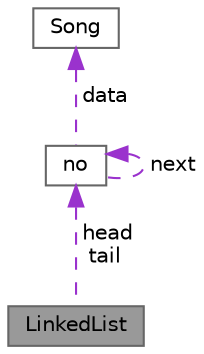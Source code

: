 digraph "LinkedList"
{
 // LATEX_PDF_SIZE
  bgcolor="transparent";
  edge [fontname=Helvetica,fontsize=10,labelfontname=Helvetica,labelfontsize=10];
  node [fontname=Helvetica,fontsize=10,shape=box,height=0.2,width=0.4];
  Node1 [label="LinkedList",height=0.2,width=0.4,color="gray40", fillcolor="grey60", style="filled", fontcolor="black",tooltip=" "];
  Node2 -> Node1 [dir="back",color="darkorchid3",style="dashed",label=" head\ntail" ];
  Node2 [label="no",height=0.2,width=0.4,color="gray40", fillcolor="white", style="filled",URL="$structno.html",tooltip=" "];
  Node3 -> Node2 [dir="back",color="darkorchid3",style="dashed",label=" data" ];
  Node3 [label="Song",height=0.2,width=0.4,color="gray40", fillcolor="white", style="filled",URL="$class_song.html",tooltip=" "];
  Node2 -> Node2 [dir="back",color="darkorchid3",style="dashed",label=" next" ];
}
